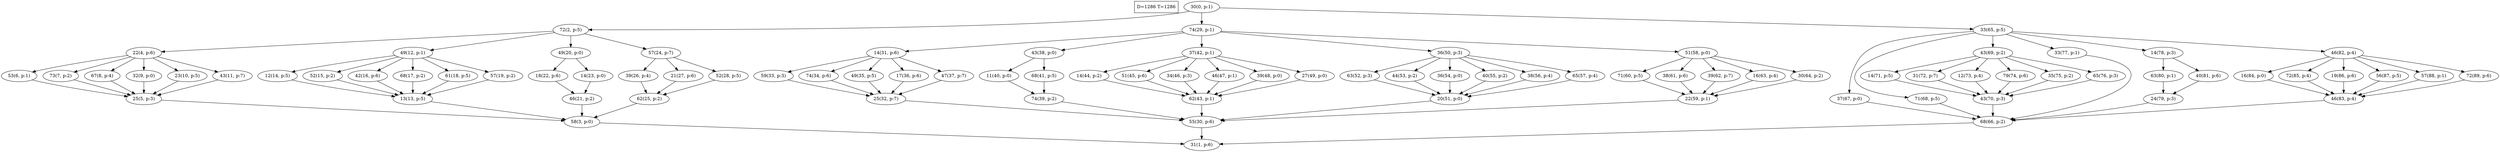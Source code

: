 digraph Task {
i [shape=box, label="D=1286 T=1286"]; 
0 [label="30(0, p:1)"];
1 [label="31(1, p:6)"];
2 [label="72(2, p:5)"];
3 [label="58(3, p:0)"];
4 [label="22(4, p:6)"];
5 [label="25(5, p:3)"];
6 [label="53(6, p:1)"];
7 [label="73(7, p:2)"];
8 [label="67(8, p:4)"];
9 [label="32(9, p:0)"];
10 [label="23(10, p:5)"];
11 [label="43(11, p:7)"];
12 [label="49(12, p:1)"];
13 [label="13(13, p:5)"];
14 [label="12(14, p:5)"];
15 [label="52(15, p:2)"];
16 [label="42(16, p:6)"];
17 [label="68(17, p:2)"];
18 [label="61(18, p:5)"];
19 [label="57(19, p:2)"];
20 [label="49(20, p:0)"];
21 [label="46(21, p:2)"];
22 [label="18(22, p:6)"];
23 [label="14(23, p:0)"];
24 [label="57(24, p:7)"];
25 [label="62(25, p:2)"];
26 [label="39(26, p:4)"];
27 [label="21(27, p:6)"];
28 [label="52(28, p:5)"];
29 [label="74(29, p:1)"];
30 [label="55(30, p:6)"];
31 [label="14(31, p:6)"];
32 [label="25(32, p:7)"];
33 [label="59(33, p:3)"];
34 [label="74(34, p:6)"];
35 [label="49(35, p:5)"];
36 [label="17(36, p:6)"];
37 [label="47(37, p:7)"];
38 [label="43(38, p:0)"];
39 [label="74(39, p:2)"];
40 [label="11(40, p:0)"];
41 [label="68(41, p:5)"];
42 [label="37(42, p:1)"];
43 [label="62(43, p:1)"];
44 [label="14(44, p:2)"];
45 [label="51(45, p:6)"];
46 [label="34(46, p:3)"];
47 [label="46(47, p:1)"];
48 [label="39(48, p:0)"];
49 [label="27(49, p:0)"];
50 [label="36(50, p:3)"];
51 [label="20(51, p:0)"];
52 [label="63(52, p:3)"];
53 [label="44(53, p:2)"];
54 [label="36(54, p:0)"];
55 [label="40(55, p:2)"];
56 [label="38(56, p:4)"];
57 [label="65(57, p:4)"];
58 [label="51(58, p:0)"];
59 [label="22(59, p:1)"];
60 [label="71(60, p:5)"];
61 [label="38(61, p:6)"];
62 [label="39(62, p:7)"];
63 [label="16(63, p:4)"];
64 [label="30(64, p:2)"];
65 [label="33(65, p:5)"];
66 [label="68(66, p:2)"];
67 [label="37(67, p:0)"];
68 [label="71(68, p:5)"];
69 [label="43(69, p:2)"];
70 [label="43(70, p:3)"];
71 [label="14(71, p:5)"];
72 [label="31(72, p:7)"];
73 [label="12(73, p:4)"];
74 [label="79(74, p:6)"];
75 [label="35(75, p:2)"];
76 [label="65(76, p:3)"];
77 [label="33(77, p:1)"];
78 [label="14(78, p:3)"];
79 [label="24(79, p:3)"];
80 [label="63(80, p:1)"];
81 [label="40(81, p:6)"];
82 [label="46(82, p:4)"];
83 [label="46(83, p:4)"];
84 [label="16(84, p:0)"];
85 [label="72(85, p:4)"];
86 [label="19(86, p:6)"];
87 [label="56(87, p:5)"];
88 [label="57(88, p:1)"];
89 [label="72(89, p:6)"];
0 -> 2;
0 -> 29;
0 -> 65;
2 -> 4;
2 -> 12;
2 -> 20;
2 -> 24;
3 -> 1;
4 -> 6;
4 -> 7;
4 -> 8;
4 -> 9;
4 -> 10;
4 -> 11;
5 -> 3;
6 -> 5;
7 -> 5;
8 -> 5;
9 -> 5;
10 -> 5;
11 -> 5;
12 -> 14;
12 -> 15;
12 -> 16;
12 -> 17;
12 -> 18;
12 -> 19;
13 -> 3;
14 -> 13;
15 -> 13;
16 -> 13;
17 -> 13;
18 -> 13;
19 -> 13;
20 -> 22;
20 -> 23;
21 -> 3;
22 -> 21;
23 -> 21;
24 -> 26;
24 -> 27;
24 -> 28;
25 -> 3;
26 -> 25;
27 -> 25;
28 -> 25;
29 -> 31;
29 -> 38;
29 -> 42;
29 -> 50;
29 -> 58;
30 -> 1;
31 -> 33;
31 -> 34;
31 -> 35;
31 -> 36;
31 -> 37;
32 -> 30;
33 -> 32;
34 -> 32;
35 -> 32;
36 -> 32;
37 -> 32;
38 -> 40;
38 -> 41;
39 -> 30;
40 -> 39;
41 -> 39;
42 -> 44;
42 -> 45;
42 -> 46;
42 -> 47;
42 -> 48;
42 -> 49;
43 -> 30;
44 -> 43;
45 -> 43;
46 -> 43;
47 -> 43;
48 -> 43;
49 -> 43;
50 -> 52;
50 -> 53;
50 -> 54;
50 -> 55;
50 -> 56;
50 -> 57;
51 -> 30;
52 -> 51;
53 -> 51;
54 -> 51;
55 -> 51;
56 -> 51;
57 -> 51;
58 -> 60;
58 -> 61;
58 -> 62;
58 -> 63;
58 -> 64;
59 -> 30;
60 -> 59;
61 -> 59;
62 -> 59;
63 -> 59;
64 -> 59;
65 -> 67;
65 -> 68;
65 -> 69;
65 -> 77;
65 -> 78;
65 -> 82;
66 -> 1;
67 -> 66;
68 -> 66;
69 -> 71;
69 -> 72;
69 -> 73;
69 -> 74;
69 -> 75;
69 -> 76;
70 -> 66;
71 -> 70;
72 -> 70;
73 -> 70;
74 -> 70;
75 -> 70;
76 -> 70;
77 -> 66;
78 -> 80;
78 -> 81;
79 -> 66;
80 -> 79;
81 -> 79;
82 -> 84;
82 -> 85;
82 -> 86;
82 -> 87;
82 -> 88;
82 -> 89;
83 -> 66;
84 -> 83;
85 -> 83;
86 -> 83;
87 -> 83;
88 -> 83;
89 -> 83;
}
